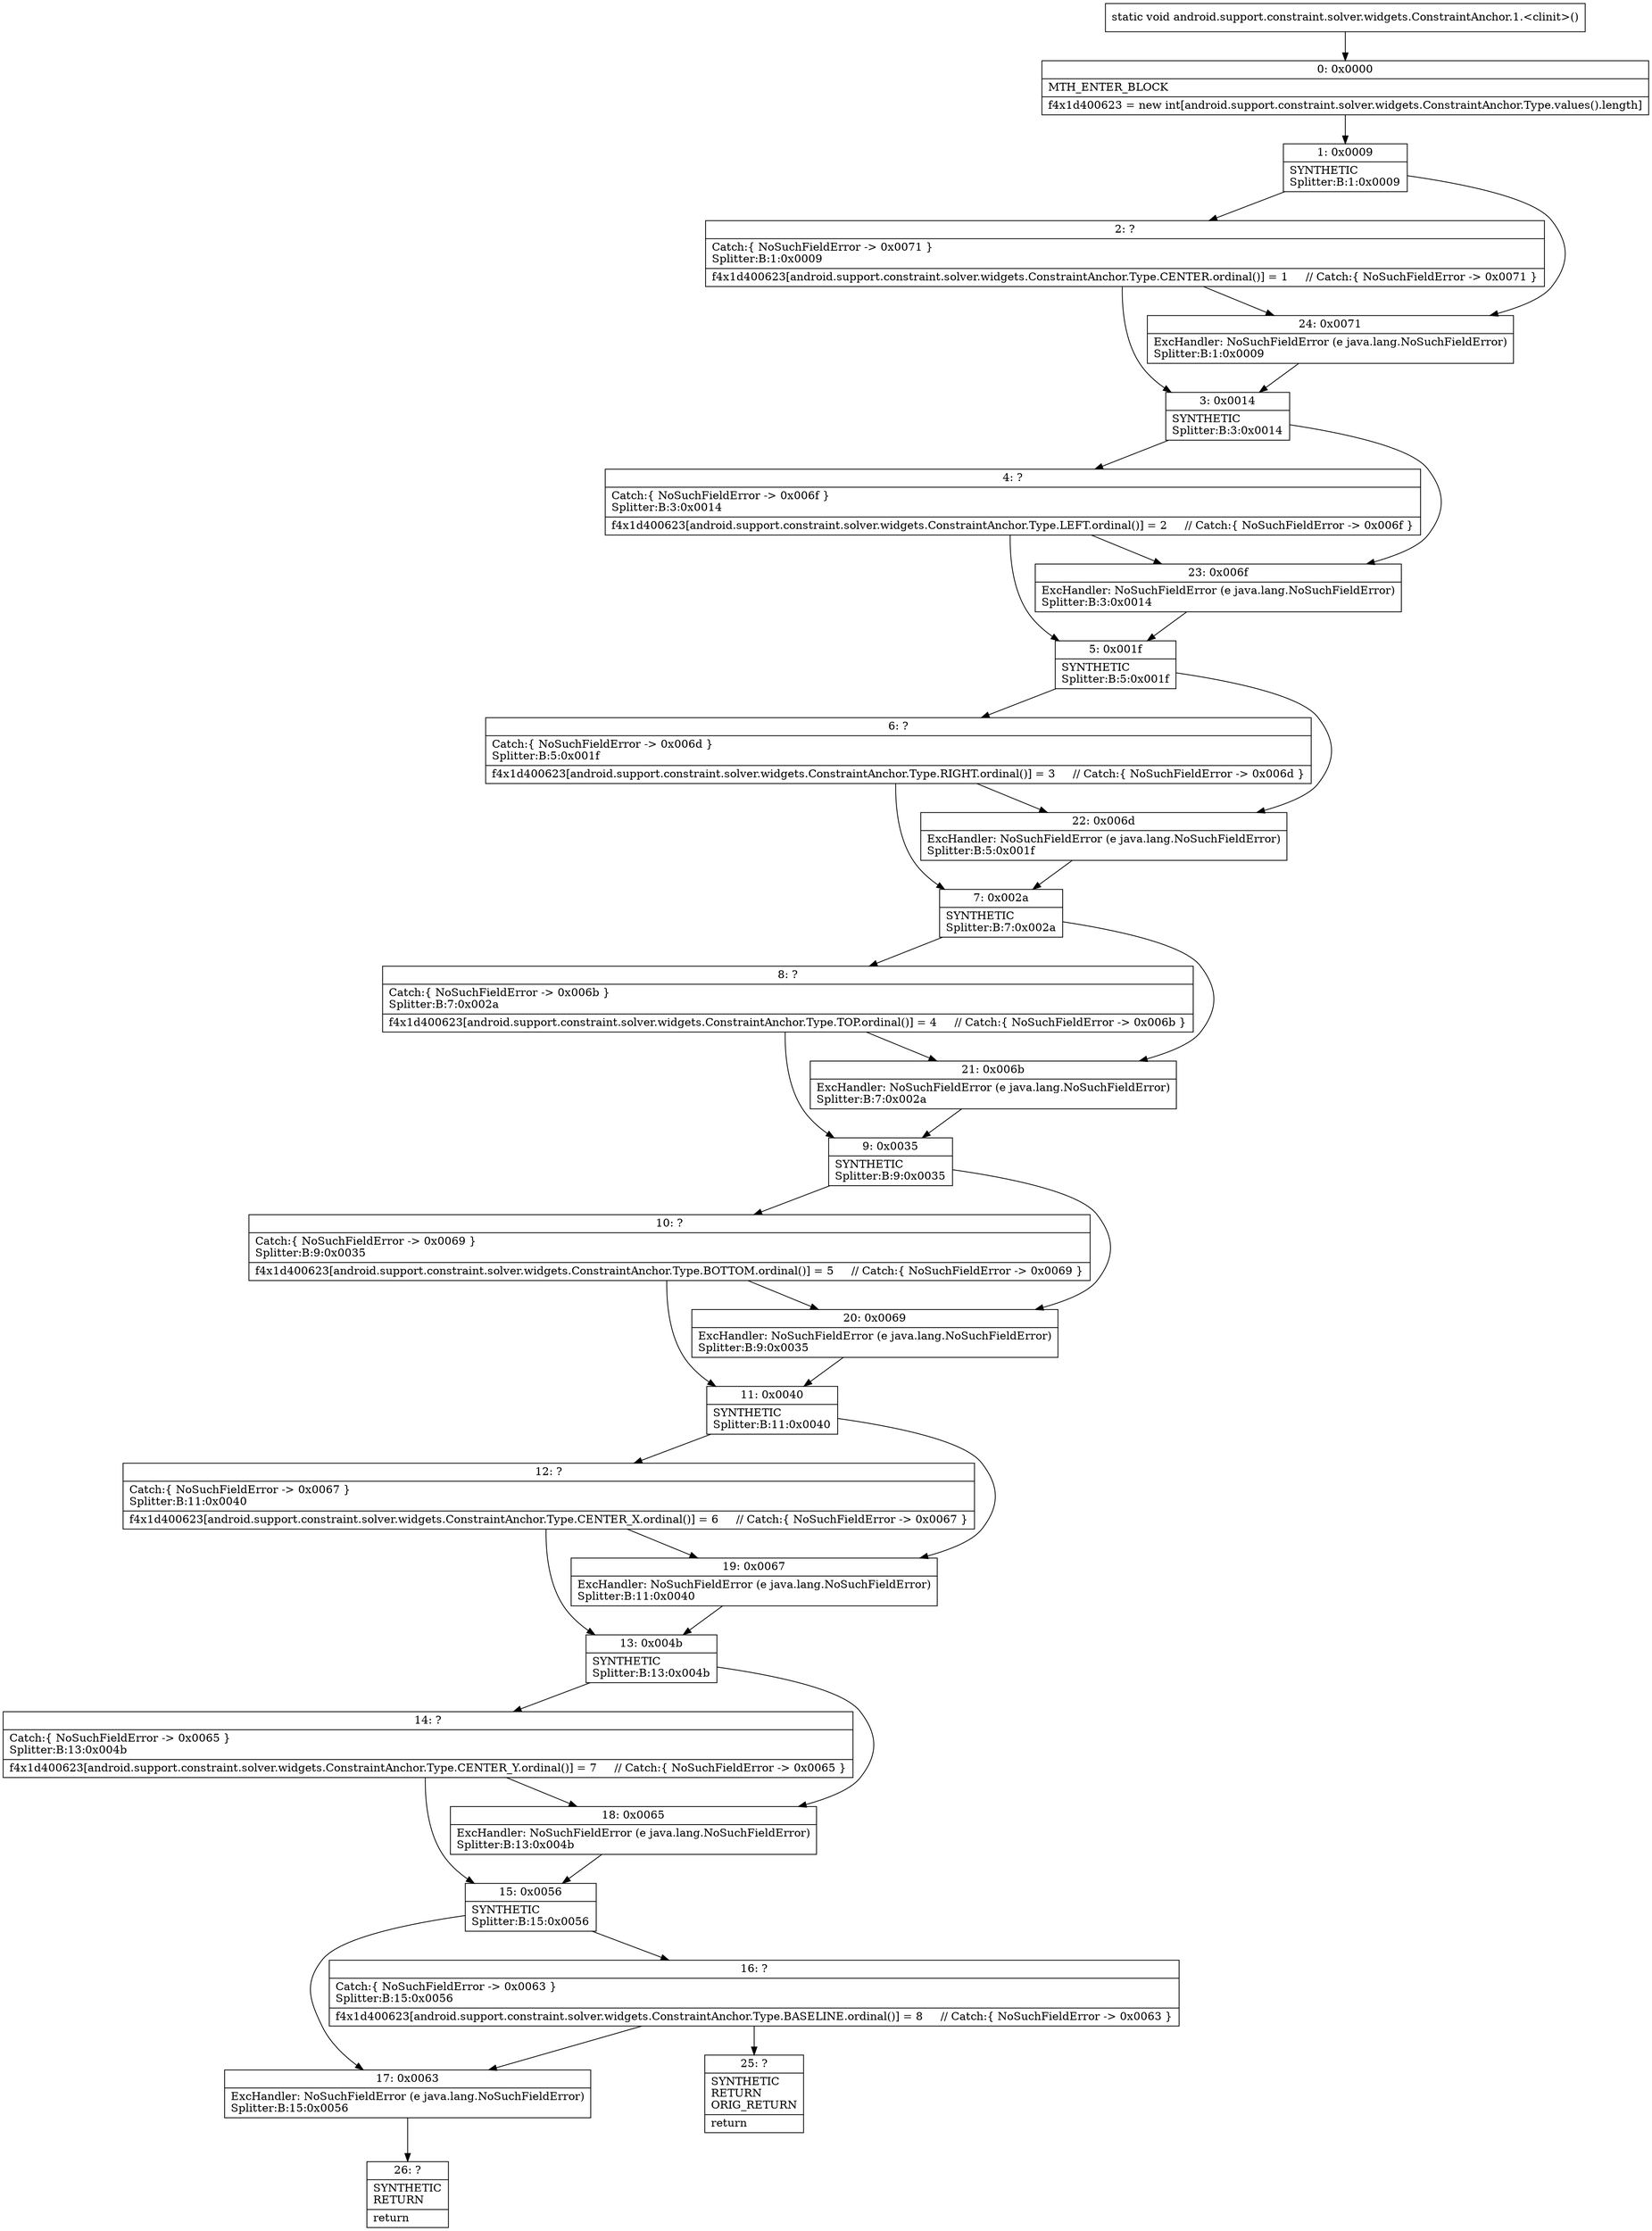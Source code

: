 digraph "CFG forandroid.support.constraint.solver.widgets.ConstraintAnchor.1.\<clinit\>()V" {
Node_0 [shape=record,label="{0\:\ 0x0000|MTH_ENTER_BLOCK\l|f4x1d400623 = new int[android.support.constraint.solver.widgets.ConstraintAnchor.Type.values().length]\l}"];
Node_1 [shape=record,label="{1\:\ 0x0009|SYNTHETIC\lSplitter:B:1:0x0009\l}"];
Node_2 [shape=record,label="{2\:\ ?|Catch:\{ NoSuchFieldError \-\> 0x0071 \}\lSplitter:B:1:0x0009\l|f4x1d400623[android.support.constraint.solver.widgets.ConstraintAnchor.Type.CENTER.ordinal()] = 1     \/\/ Catch:\{ NoSuchFieldError \-\> 0x0071 \}\l}"];
Node_3 [shape=record,label="{3\:\ 0x0014|SYNTHETIC\lSplitter:B:3:0x0014\l}"];
Node_4 [shape=record,label="{4\:\ ?|Catch:\{ NoSuchFieldError \-\> 0x006f \}\lSplitter:B:3:0x0014\l|f4x1d400623[android.support.constraint.solver.widgets.ConstraintAnchor.Type.LEFT.ordinal()] = 2     \/\/ Catch:\{ NoSuchFieldError \-\> 0x006f \}\l}"];
Node_5 [shape=record,label="{5\:\ 0x001f|SYNTHETIC\lSplitter:B:5:0x001f\l}"];
Node_6 [shape=record,label="{6\:\ ?|Catch:\{ NoSuchFieldError \-\> 0x006d \}\lSplitter:B:5:0x001f\l|f4x1d400623[android.support.constraint.solver.widgets.ConstraintAnchor.Type.RIGHT.ordinal()] = 3     \/\/ Catch:\{ NoSuchFieldError \-\> 0x006d \}\l}"];
Node_7 [shape=record,label="{7\:\ 0x002a|SYNTHETIC\lSplitter:B:7:0x002a\l}"];
Node_8 [shape=record,label="{8\:\ ?|Catch:\{ NoSuchFieldError \-\> 0x006b \}\lSplitter:B:7:0x002a\l|f4x1d400623[android.support.constraint.solver.widgets.ConstraintAnchor.Type.TOP.ordinal()] = 4     \/\/ Catch:\{ NoSuchFieldError \-\> 0x006b \}\l}"];
Node_9 [shape=record,label="{9\:\ 0x0035|SYNTHETIC\lSplitter:B:9:0x0035\l}"];
Node_10 [shape=record,label="{10\:\ ?|Catch:\{ NoSuchFieldError \-\> 0x0069 \}\lSplitter:B:9:0x0035\l|f4x1d400623[android.support.constraint.solver.widgets.ConstraintAnchor.Type.BOTTOM.ordinal()] = 5     \/\/ Catch:\{ NoSuchFieldError \-\> 0x0069 \}\l}"];
Node_11 [shape=record,label="{11\:\ 0x0040|SYNTHETIC\lSplitter:B:11:0x0040\l}"];
Node_12 [shape=record,label="{12\:\ ?|Catch:\{ NoSuchFieldError \-\> 0x0067 \}\lSplitter:B:11:0x0040\l|f4x1d400623[android.support.constraint.solver.widgets.ConstraintAnchor.Type.CENTER_X.ordinal()] = 6     \/\/ Catch:\{ NoSuchFieldError \-\> 0x0067 \}\l}"];
Node_13 [shape=record,label="{13\:\ 0x004b|SYNTHETIC\lSplitter:B:13:0x004b\l}"];
Node_14 [shape=record,label="{14\:\ ?|Catch:\{ NoSuchFieldError \-\> 0x0065 \}\lSplitter:B:13:0x004b\l|f4x1d400623[android.support.constraint.solver.widgets.ConstraintAnchor.Type.CENTER_Y.ordinal()] = 7     \/\/ Catch:\{ NoSuchFieldError \-\> 0x0065 \}\l}"];
Node_15 [shape=record,label="{15\:\ 0x0056|SYNTHETIC\lSplitter:B:15:0x0056\l}"];
Node_16 [shape=record,label="{16\:\ ?|Catch:\{ NoSuchFieldError \-\> 0x0063 \}\lSplitter:B:15:0x0056\l|f4x1d400623[android.support.constraint.solver.widgets.ConstraintAnchor.Type.BASELINE.ordinal()] = 8     \/\/ Catch:\{ NoSuchFieldError \-\> 0x0063 \}\l}"];
Node_17 [shape=record,label="{17\:\ 0x0063|ExcHandler: NoSuchFieldError (e java.lang.NoSuchFieldError)\lSplitter:B:15:0x0056\l}"];
Node_18 [shape=record,label="{18\:\ 0x0065|ExcHandler: NoSuchFieldError (e java.lang.NoSuchFieldError)\lSplitter:B:13:0x004b\l}"];
Node_19 [shape=record,label="{19\:\ 0x0067|ExcHandler: NoSuchFieldError (e java.lang.NoSuchFieldError)\lSplitter:B:11:0x0040\l}"];
Node_20 [shape=record,label="{20\:\ 0x0069|ExcHandler: NoSuchFieldError (e java.lang.NoSuchFieldError)\lSplitter:B:9:0x0035\l}"];
Node_21 [shape=record,label="{21\:\ 0x006b|ExcHandler: NoSuchFieldError (e java.lang.NoSuchFieldError)\lSplitter:B:7:0x002a\l}"];
Node_22 [shape=record,label="{22\:\ 0x006d|ExcHandler: NoSuchFieldError (e java.lang.NoSuchFieldError)\lSplitter:B:5:0x001f\l}"];
Node_23 [shape=record,label="{23\:\ 0x006f|ExcHandler: NoSuchFieldError (e java.lang.NoSuchFieldError)\lSplitter:B:3:0x0014\l}"];
Node_24 [shape=record,label="{24\:\ 0x0071|ExcHandler: NoSuchFieldError (e java.lang.NoSuchFieldError)\lSplitter:B:1:0x0009\l}"];
Node_25 [shape=record,label="{25\:\ ?|SYNTHETIC\lRETURN\lORIG_RETURN\l|return\l}"];
Node_26 [shape=record,label="{26\:\ ?|SYNTHETIC\lRETURN\l|return\l}"];
MethodNode[shape=record,label="{static void android.support.constraint.solver.widgets.ConstraintAnchor.1.\<clinit\>() }"];
MethodNode -> Node_0;
Node_0 -> Node_1;
Node_1 -> Node_2;
Node_1 -> Node_24;
Node_2 -> Node_3;
Node_2 -> Node_24;
Node_3 -> Node_4;
Node_3 -> Node_23;
Node_4 -> Node_5;
Node_4 -> Node_23;
Node_5 -> Node_6;
Node_5 -> Node_22;
Node_6 -> Node_7;
Node_6 -> Node_22;
Node_7 -> Node_8;
Node_7 -> Node_21;
Node_8 -> Node_9;
Node_8 -> Node_21;
Node_9 -> Node_10;
Node_9 -> Node_20;
Node_10 -> Node_11;
Node_10 -> Node_20;
Node_11 -> Node_12;
Node_11 -> Node_19;
Node_12 -> Node_13;
Node_12 -> Node_19;
Node_13 -> Node_14;
Node_13 -> Node_18;
Node_14 -> Node_15;
Node_14 -> Node_18;
Node_15 -> Node_16;
Node_15 -> Node_17;
Node_16 -> Node_17;
Node_16 -> Node_25;
Node_17 -> Node_26;
Node_18 -> Node_15;
Node_19 -> Node_13;
Node_20 -> Node_11;
Node_21 -> Node_9;
Node_22 -> Node_7;
Node_23 -> Node_5;
Node_24 -> Node_3;
}

